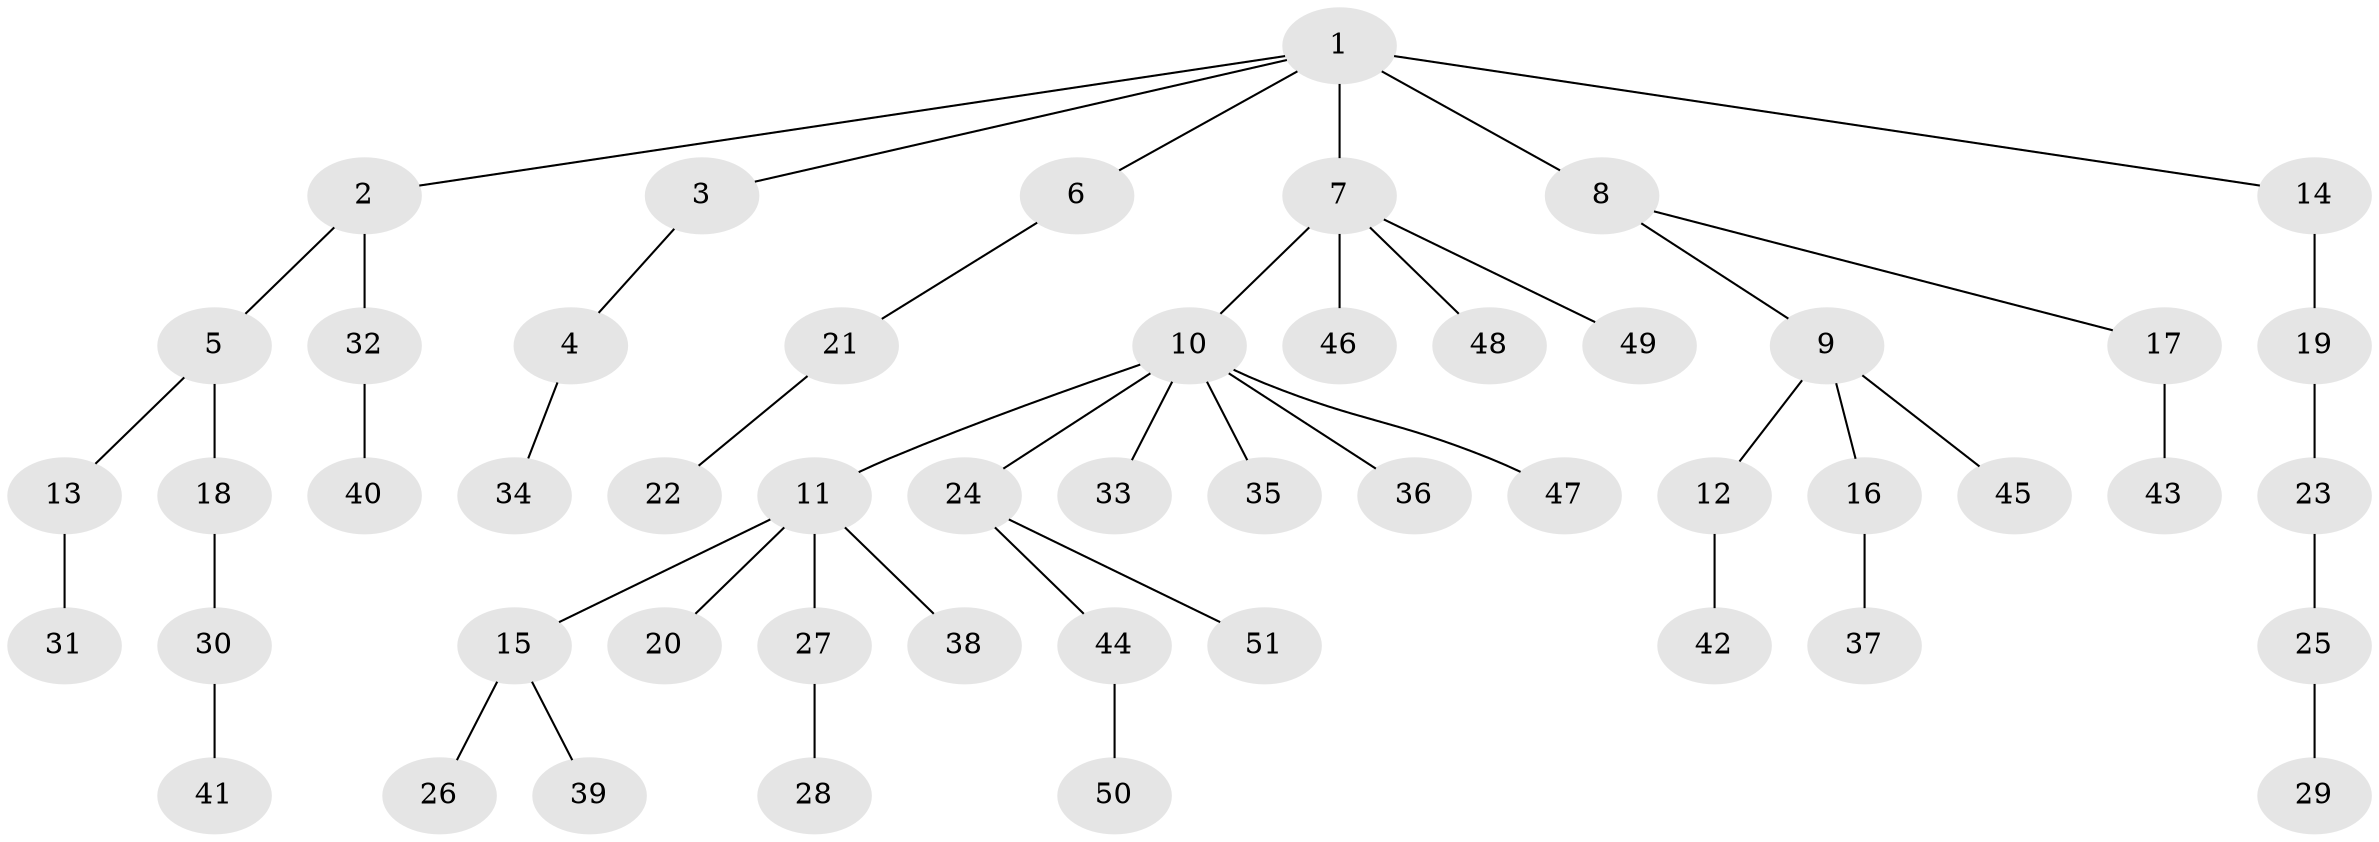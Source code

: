 // original degree distribution, {8: 0.01, 4: 0.06, 3: 0.11, 2: 0.25, 6: 0.02, 5: 0.04, 1: 0.51}
// Generated by graph-tools (version 1.1) at 2025/36/03/09/25 02:36:32]
// undirected, 51 vertices, 50 edges
graph export_dot {
graph [start="1"]
  node [color=gray90,style=filled];
  1;
  2;
  3;
  4;
  5;
  6;
  7;
  8;
  9;
  10;
  11;
  12;
  13;
  14;
  15;
  16;
  17;
  18;
  19;
  20;
  21;
  22;
  23;
  24;
  25;
  26;
  27;
  28;
  29;
  30;
  31;
  32;
  33;
  34;
  35;
  36;
  37;
  38;
  39;
  40;
  41;
  42;
  43;
  44;
  45;
  46;
  47;
  48;
  49;
  50;
  51;
  1 -- 2 [weight=1.0];
  1 -- 3 [weight=1.0];
  1 -- 6 [weight=1.0];
  1 -- 7 [weight=1.0];
  1 -- 8 [weight=2.0];
  1 -- 14 [weight=1.0];
  2 -- 5 [weight=1.0];
  2 -- 32 [weight=1.0];
  3 -- 4 [weight=1.0];
  4 -- 34 [weight=1.0];
  5 -- 13 [weight=1.0];
  5 -- 18 [weight=1.0];
  6 -- 21 [weight=1.0];
  7 -- 10 [weight=2.0];
  7 -- 46 [weight=1.0];
  7 -- 48 [weight=1.0];
  7 -- 49 [weight=1.0];
  8 -- 9 [weight=1.0];
  8 -- 17 [weight=1.0];
  9 -- 12 [weight=1.0];
  9 -- 16 [weight=1.0];
  9 -- 45 [weight=1.0];
  10 -- 11 [weight=1.0];
  10 -- 24 [weight=1.0];
  10 -- 33 [weight=1.0];
  10 -- 35 [weight=1.0];
  10 -- 36 [weight=1.0];
  10 -- 47 [weight=1.0];
  11 -- 15 [weight=1.0];
  11 -- 20 [weight=1.0];
  11 -- 27 [weight=1.0];
  11 -- 38 [weight=1.0];
  12 -- 42 [weight=1.0];
  13 -- 31 [weight=2.0];
  14 -- 19 [weight=3.0];
  15 -- 26 [weight=1.0];
  15 -- 39 [weight=1.0];
  16 -- 37 [weight=1.0];
  17 -- 43 [weight=3.0];
  18 -- 30 [weight=1.0];
  19 -- 23 [weight=1.0];
  21 -- 22 [weight=1.0];
  23 -- 25 [weight=1.0];
  24 -- 44 [weight=1.0];
  24 -- 51 [weight=1.0];
  25 -- 29 [weight=3.0];
  27 -- 28 [weight=2.0];
  30 -- 41 [weight=2.0];
  32 -- 40 [weight=2.0];
  44 -- 50 [weight=1.0];
}
